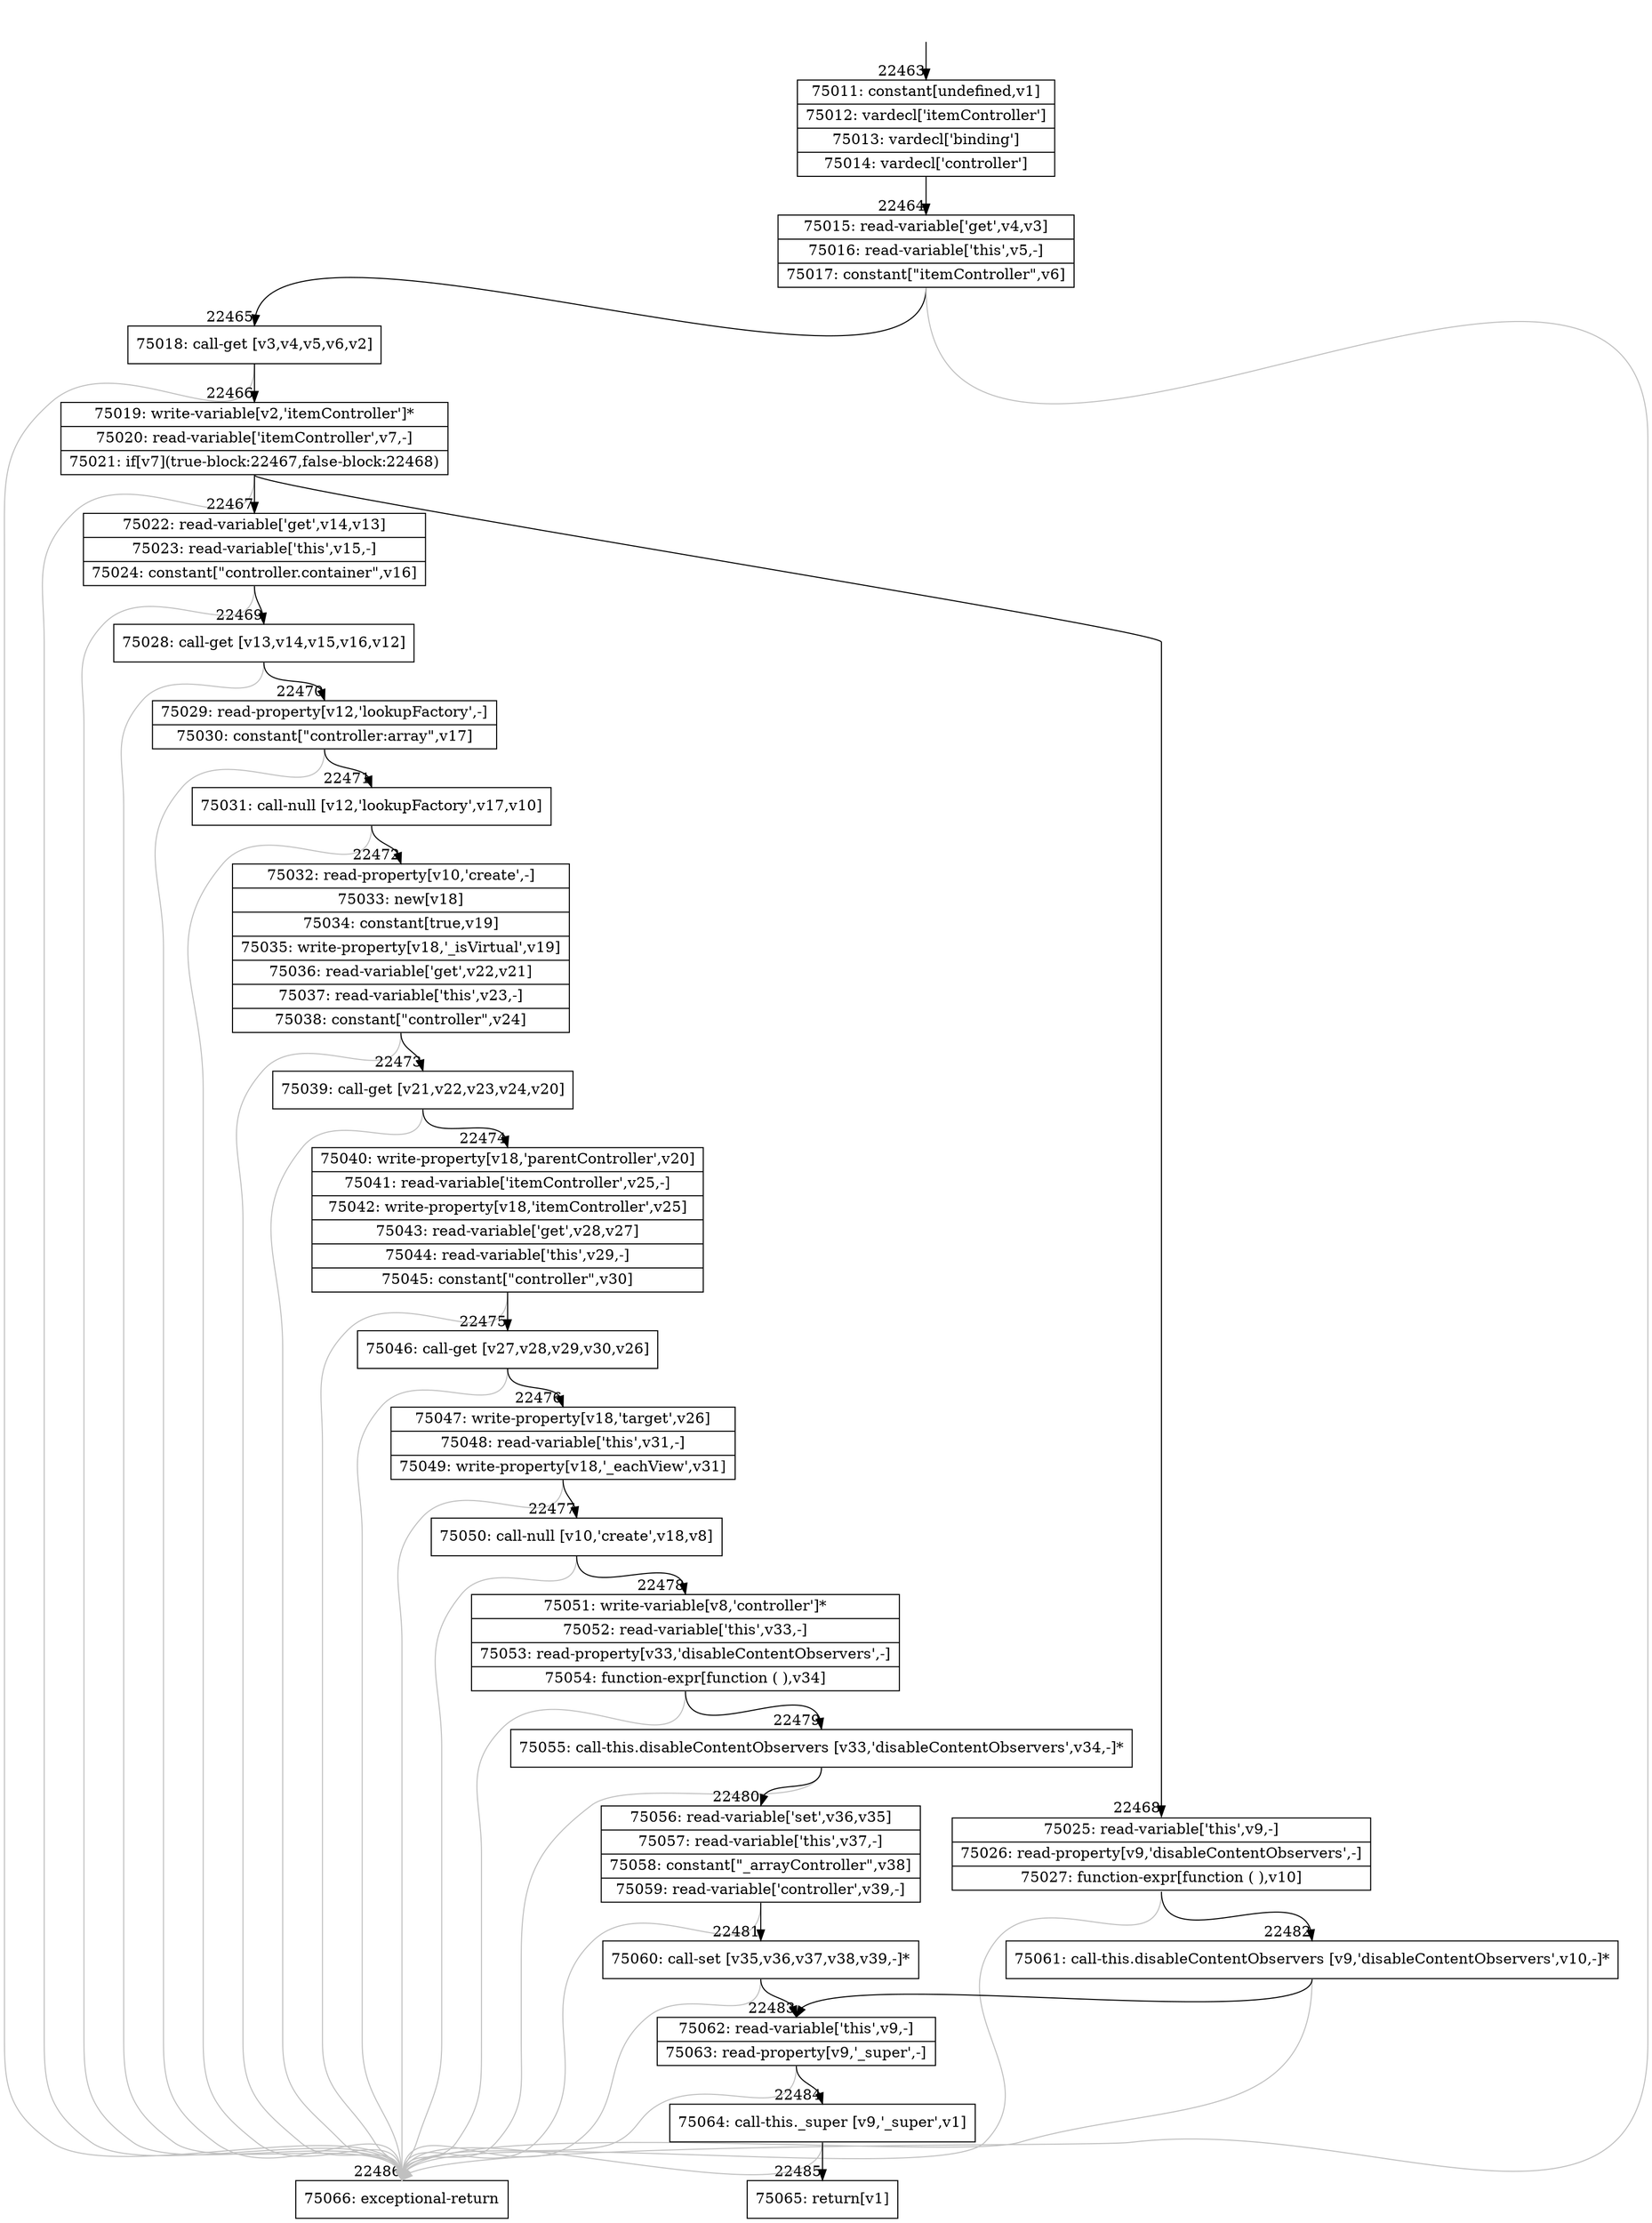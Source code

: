digraph {
rankdir="TD"
BB_entry1959[shape=none,label=""];
BB_entry1959 -> BB22463 [tailport=s, headport=n, headlabel="    22463"]
BB22463 [shape=record label="{75011: constant[undefined,v1]|75012: vardecl['itemController']|75013: vardecl['binding']|75014: vardecl['controller']}" ] 
BB22463 -> BB22464 [tailport=s, headport=n, headlabel="      22464"]
BB22464 [shape=record label="{75015: read-variable['get',v4,v3]|75016: read-variable['this',v5,-]|75017: constant[\"itemController\",v6]}" ] 
BB22464 -> BB22465 [tailport=s, headport=n, headlabel="      22465"]
BB22464 -> BB22486 [tailport=s, headport=n, color=gray, headlabel="      22486"]
BB22465 [shape=record label="{75018: call-get [v3,v4,v5,v6,v2]}" ] 
BB22465 -> BB22466 [tailport=s, headport=n, headlabel="      22466"]
BB22465 -> BB22486 [tailport=s, headport=n, color=gray]
BB22466 [shape=record label="{75019: write-variable[v2,'itemController']*|75020: read-variable['itemController',v7,-]|75021: if[v7](true-block:22467,false-block:22468)}" ] 
BB22466 -> BB22467 [tailport=s, headport=n, headlabel="      22467"]
BB22466 -> BB22468 [tailport=s, headport=n, headlabel="      22468"]
BB22466 -> BB22486 [tailport=s, headport=n, color=gray]
BB22467 [shape=record label="{75022: read-variable['get',v14,v13]|75023: read-variable['this',v15,-]|75024: constant[\"controller.container\",v16]}" ] 
BB22467 -> BB22469 [tailport=s, headport=n, headlabel="      22469"]
BB22467 -> BB22486 [tailport=s, headport=n, color=gray]
BB22468 [shape=record label="{75025: read-variable['this',v9,-]|75026: read-property[v9,'disableContentObservers',-]|75027: function-expr[function ( ),v10]}" ] 
BB22468 -> BB22482 [tailport=s, headport=n, headlabel="      22482"]
BB22468 -> BB22486 [tailport=s, headport=n, color=gray]
BB22469 [shape=record label="{75028: call-get [v13,v14,v15,v16,v12]}" ] 
BB22469 -> BB22470 [tailport=s, headport=n, headlabel="      22470"]
BB22469 -> BB22486 [tailport=s, headport=n, color=gray]
BB22470 [shape=record label="{75029: read-property[v12,'lookupFactory',-]|75030: constant[\"controller:array\",v17]}" ] 
BB22470 -> BB22471 [tailport=s, headport=n, headlabel="      22471"]
BB22470 -> BB22486 [tailport=s, headport=n, color=gray]
BB22471 [shape=record label="{75031: call-null [v12,'lookupFactory',v17,v10]}" ] 
BB22471 -> BB22472 [tailport=s, headport=n, headlabel="      22472"]
BB22471 -> BB22486 [tailport=s, headport=n, color=gray]
BB22472 [shape=record label="{75032: read-property[v10,'create',-]|75033: new[v18]|75034: constant[true,v19]|75035: write-property[v18,'_isVirtual',v19]|75036: read-variable['get',v22,v21]|75037: read-variable['this',v23,-]|75038: constant[\"controller\",v24]}" ] 
BB22472 -> BB22473 [tailport=s, headport=n, headlabel="      22473"]
BB22472 -> BB22486 [tailport=s, headport=n, color=gray]
BB22473 [shape=record label="{75039: call-get [v21,v22,v23,v24,v20]}" ] 
BB22473 -> BB22474 [tailport=s, headport=n, headlabel="      22474"]
BB22473 -> BB22486 [tailport=s, headport=n, color=gray]
BB22474 [shape=record label="{75040: write-property[v18,'parentController',v20]|75041: read-variable['itemController',v25,-]|75042: write-property[v18,'itemController',v25]|75043: read-variable['get',v28,v27]|75044: read-variable['this',v29,-]|75045: constant[\"controller\",v30]}" ] 
BB22474 -> BB22475 [tailport=s, headport=n, headlabel="      22475"]
BB22474 -> BB22486 [tailport=s, headport=n, color=gray]
BB22475 [shape=record label="{75046: call-get [v27,v28,v29,v30,v26]}" ] 
BB22475 -> BB22476 [tailport=s, headport=n, headlabel="      22476"]
BB22475 -> BB22486 [tailport=s, headport=n, color=gray]
BB22476 [shape=record label="{75047: write-property[v18,'target',v26]|75048: read-variable['this',v31,-]|75049: write-property[v18,'_eachView',v31]}" ] 
BB22476 -> BB22477 [tailport=s, headport=n, headlabel="      22477"]
BB22476 -> BB22486 [tailport=s, headport=n, color=gray]
BB22477 [shape=record label="{75050: call-null [v10,'create',v18,v8]}" ] 
BB22477 -> BB22478 [tailport=s, headport=n, headlabel="      22478"]
BB22477 -> BB22486 [tailport=s, headport=n, color=gray]
BB22478 [shape=record label="{75051: write-variable[v8,'controller']*|75052: read-variable['this',v33,-]|75053: read-property[v33,'disableContentObservers',-]|75054: function-expr[function ( ),v34]}" ] 
BB22478 -> BB22479 [tailport=s, headport=n, headlabel="      22479"]
BB22478 -> BB22486 [tailport=s, headport=n, color=gray]
BB22479 [shape=record label="{75055: call-this.disableContentObservers [v33,'disableContentObservers',v34,-]*}" ] 
BB22479 -> BB22480 [tailport=s, headport=n, headlabel="      22480"]
BB22479 -> BB22486 [tailport=s, headport=n, color=gray]
BB22480 [shape=record label="{75056: read-variable['set',v36,v35]|75057: read-variable['this',v37,-]|75058: constant[\"_arrayController\",v38]|75059: read-variable['controller',v39,-]}" ] 
BB22480 -> BB22481 [tailport=s, headport=n, headlabel="      22481"]
BB22480 -> BB22486 [tailport=s, headport=n, color=gray]
BB22481 [shape=record label="{75060: call-set [v35,v36,v37,v38,v39,-]*}" ] 
BB22481 -> BB22483 [tailport=s, headport=n, headlabel="      22483"]
BB22481 -> BB22486 [tailport=s, headport=n, color=gray]
BB22482 [shape=record label="{75061: call-this.disableContentObservers [v9,'disableContentObservers',v10,-]*}" ] 
BB22482 -> BB22483 [tailport=s, headport=n]
BB22482 -> BB22486 [tailport=s, headport=n, color=gray]
BB22483 [shape=record label="{75062: read-variable['this',v9,-]|75063: read-property[v9,'_super',-]}" ] 
BB22483 -> BB22484 [tailport=s, headport=n, headlabel="      22484"]
BB22483 -> BB22486 [tailport=s, headport=n, color=gray]
BB22484 [shape=record label="{75064: call-this._super [v9,'_super',v1]}" ] 
BB22484 -> BB22485 [tailport=s, headport=n, headlabel="      22485"]
BB22484 -> BB22486 [tailport=s, headport=n, color=gray]
BB22485 [shape=record label="{75065: return[v1]}" ] 
BB22486 [shape=record label="{75066: exceptional-return}" ] 
//#$~ 42222
}
